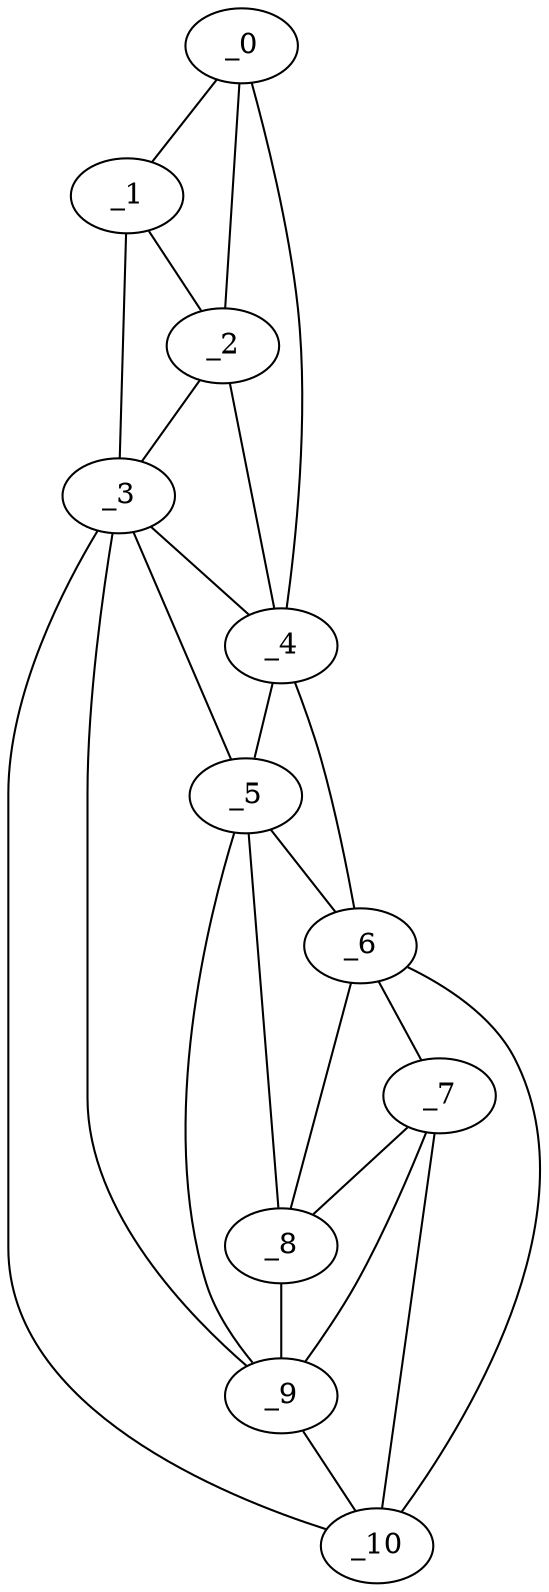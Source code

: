 graph "obj38__170.gxl" {
	_0	 [x=9,
		y=54];
	_1	 [x=16,
		y=63];
	_0 -- _1	 [valence=1];
	_2	 [x=33,
		y=61];
	_0 -- _2	 [valence=2];
	_4	 [x=81,
		y=46];
	_0 -- _4	 [valence=1];
	_1 -- _2	 [valence=2];
	_3	 [x=71,
		y=60];
	_1 -- _3	 [valence=1];
	_2 -- _3	 [valence=2];
	_2 -- _4	 [valence=2];
	_3 -- _4	 [valence=1];
	_5	 [x=83,
		y=52];
	_3 -- _5	 [valence=1];
	_9	 [x=116,
		y=56];
	_3 -- _9	 [valence=2];
	_10	 [x=126,
		y=56];
	_3 -- _10	 [valence=1];
	_4 -- _5	 [valence=2];
	_6	 [x=103,
		y=46];
	_4 -- _6	 [valence=1];
	_5 -- _6	 [valence=2];
	_8	 [x=111,
		y=53];
	_5 -- _8	 [valence=2];
	_5 -- _9	 [valence=2];
	_7	 [x=108,
		y=49];
	_6 -- _7	 [valence=1];
	_6 -- _8	 [valence=1];
	_6 -- _10	 [valence=1];
	_7 -- _8	 [valence=2];
	_7 -- _9	 [valence=1];
	_7 -- _10	 [valence=2];
	_8 -- _9	 [valence=1];
	_9 -- _10	 [valence=1];
}
